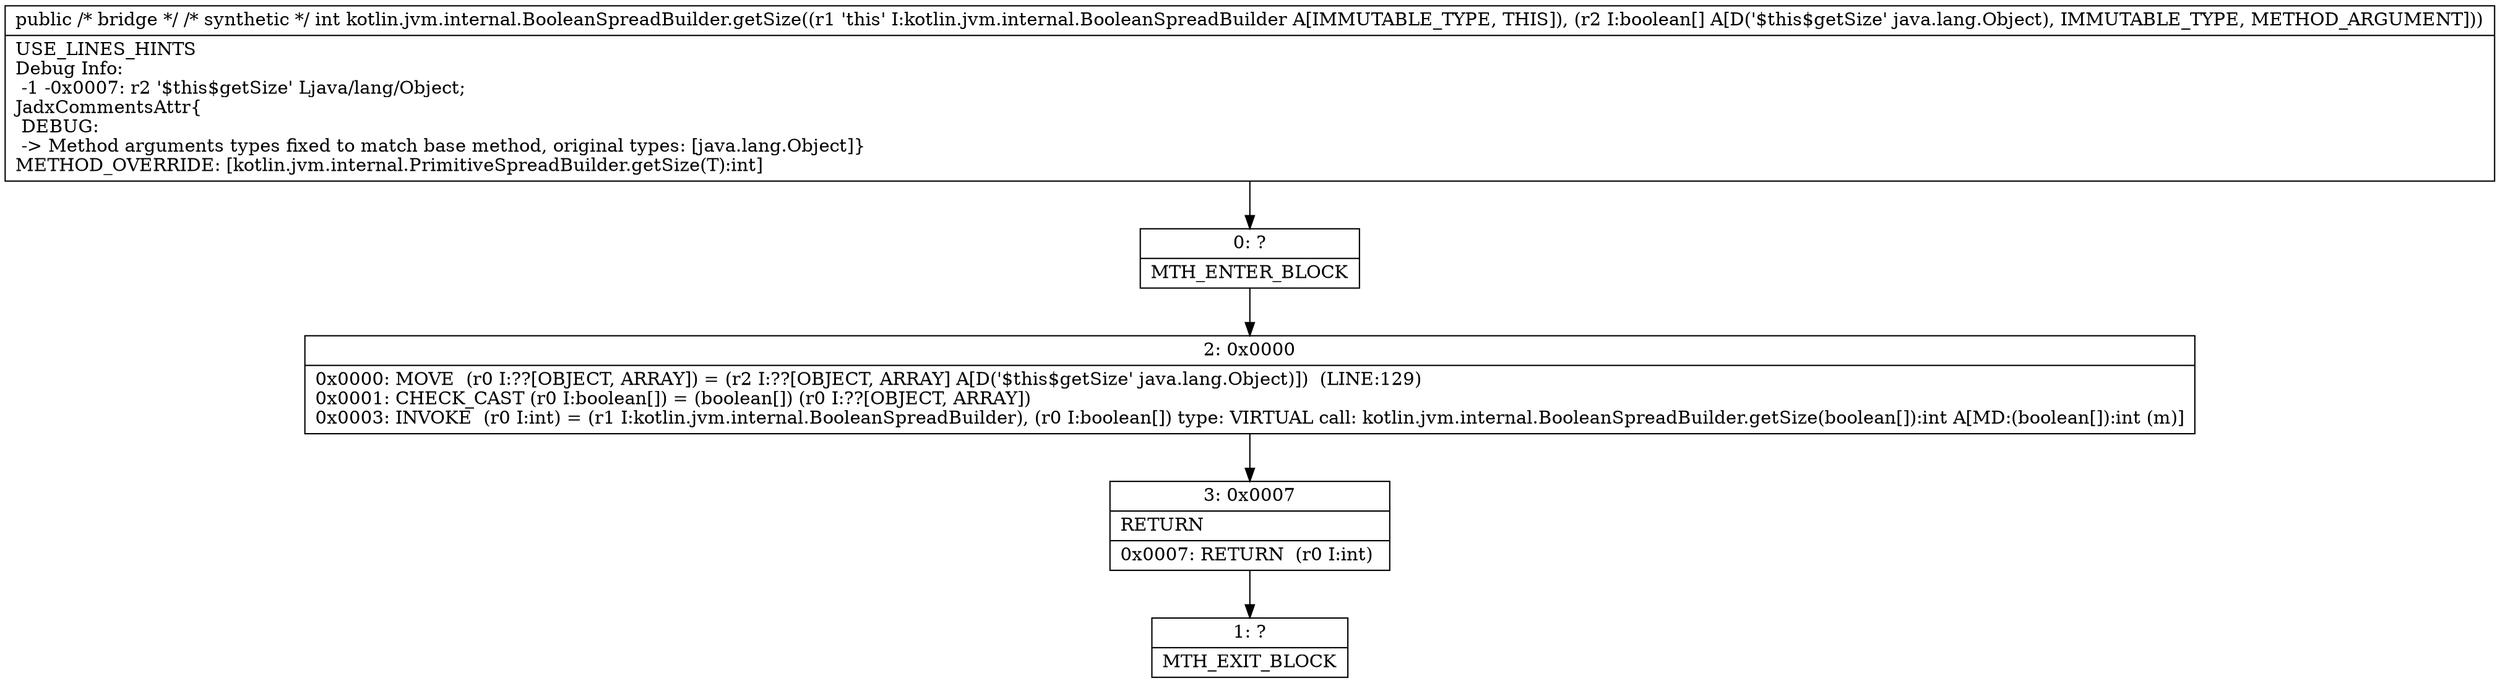 digraph "CFG forkotlin.jvm.internal.BooleanSpreadBuilder.getSize(Ljava\/lang\/Object;)I" {
Node_0 [shape=record,label="{0\:\ ?|MTH_ENTER_BLOCK\l}"];
Node_2 [shape=record,label="{2\:\ 0x0000|0x0000: MOVE  (r0 I:??[OBJECT, ARRAY]) = (r2 I:??[OBJECT, ARRAY] A[D('$this$getSize' java.lang.Object)])  (LINE:129)\l0x0001: CHECK_CAST (r0 I:boolean[]) = (boolean[]) (r0 I:??[OBJECT, ARRAY]) \l0x0003: INVOKE  (r0 I:int) = (r1 I:kotlin.jvm.internal.BooleanSpreadBuilder), (r0 I:boolean[]) type: VIRTUAL call: kotlin.jvm.internal.BooleanSpreadBuilder.getSize(boolean[]):int A[MD:(boolean[]):int (m)]\l}"];
Node_3 [shape=record,label="{3\:\ 0x0007|RETURN\l|0x0007: RETURN  (r0 I:int) \l}"];
Node_1 [shape=record,label="{1\:\ ?|MTH_EXIT_BLOCK\l}"];
MethodNode[shape=record,label="{public \/* bridge *\/ \/* synthetic *\/ int kotlin.jvm.internal.BooleanSpreadBuilder.getSize((r1 'this' I:kotlin.jvm.internal.BooleanSpreadBuilder A[IMMUTABLE_TYPE, THIS]), (r2 I:boolean[] A[D('$this$getSize' java.lang.Object), IMMUTABLE_TYPE, METHOD_ARGUMENT]))  | USE_LINES_HINTS\lDebug Info:\l  \-1 \-0x0007: r2 '$this$getSize' Ljava\/lang\/Object;\lJadxCommentsAttr\{\l DEBUG: \l \-\> Method arguments types fixed to match base method, original types: [java.lang.Object]\}\lMETHOD_OVERRIDE: [kotlin.jvm.internal.PrimitiveSpreadBuilder.getSize(T):int]\l}"];
MethodNode -> Node_0;Node_0 -> Node_2;
Node_2 -> Node_3;
Node_3 -> Node_1;
}

